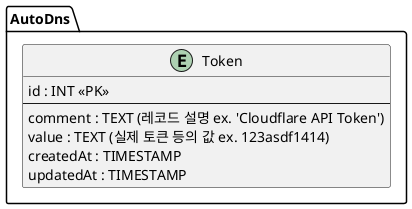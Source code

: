 @startuml database

  package AutoDns  {
    entity Token {
      id : INT <<PK>>
      --
      comment : TEXT (레코드 설명 ex. 'Cloudflare API Token')
      value : TEXT (실제 토큰 등의 값 ex. 123asdf1414)
      createdAt : TIMESTAMP
      updatedAt : TIMESTAMP
    }
  }

@enduml